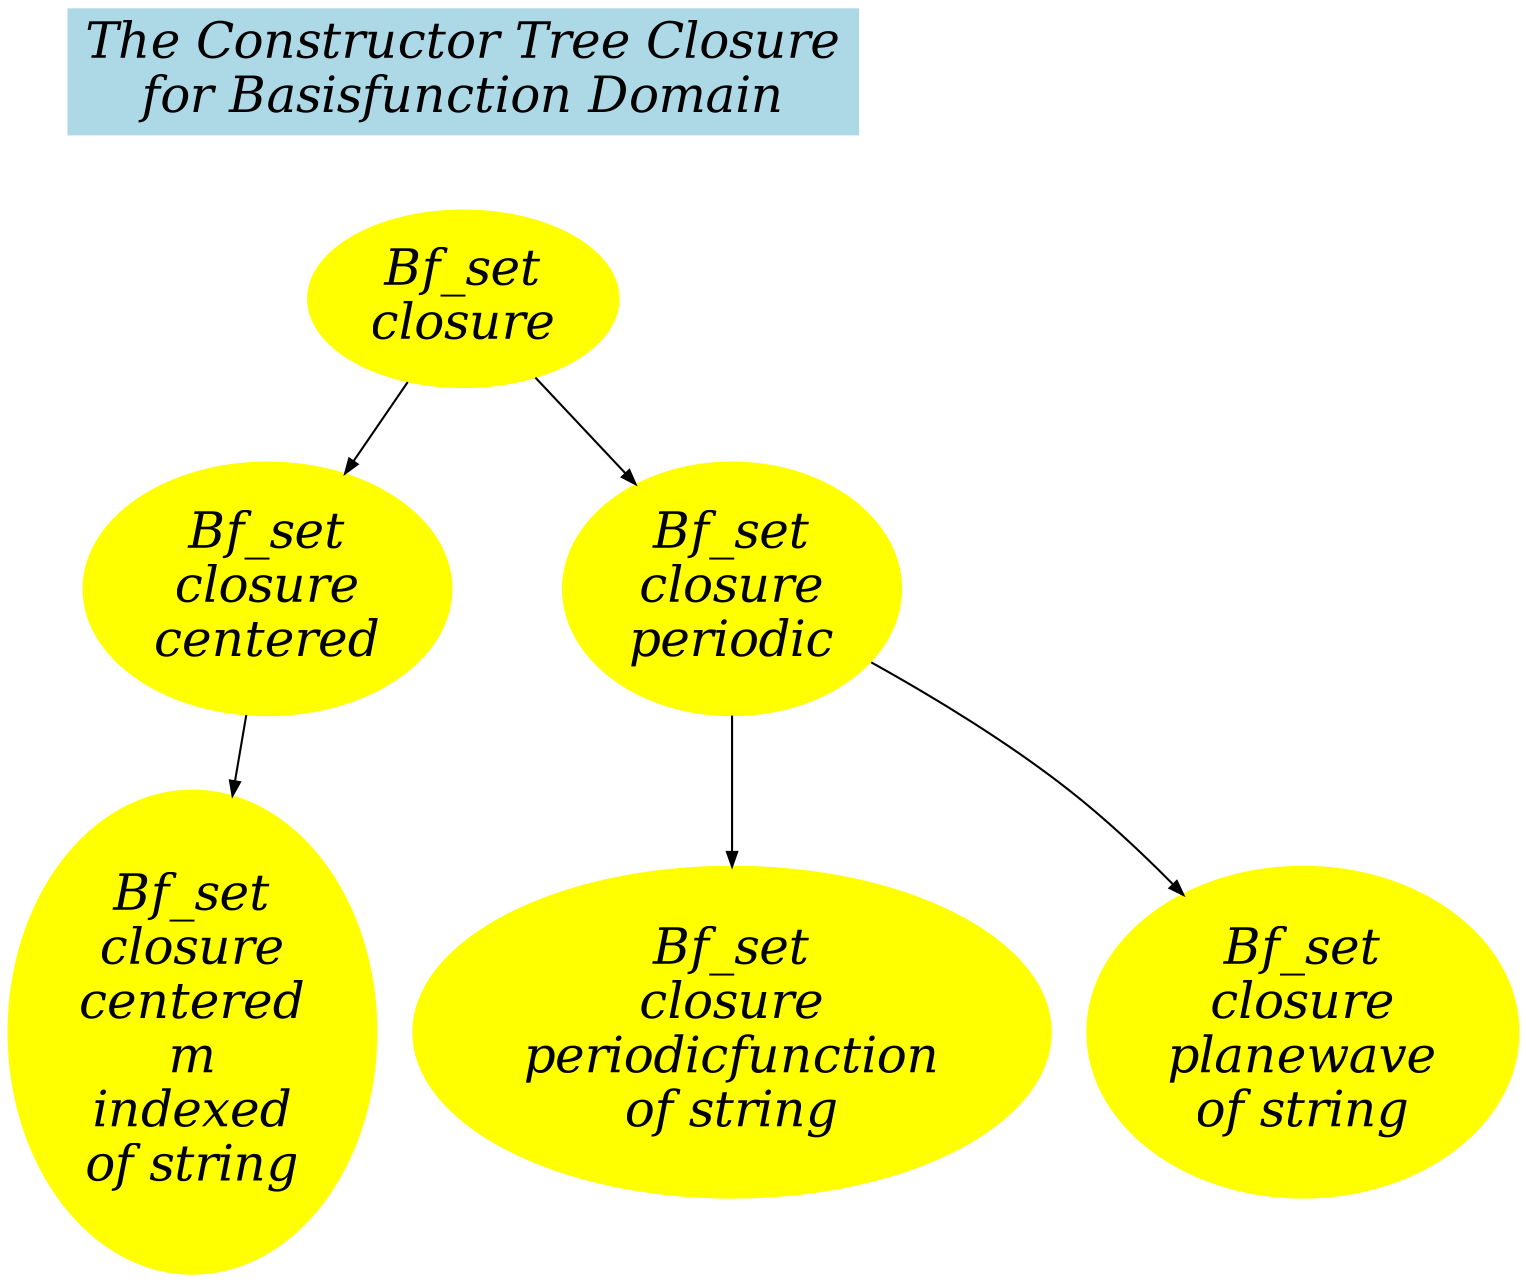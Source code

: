 digraph basisfunction_closure {
  size="14,14";
  node [color=yellow, style=filled, fontsize=24, fontname="Palatino-Italic", fontcolor=black];
  edge [fontname = "Bitstream Vera Sans" fontsize = 12 arrowsize="0.7" dir = down];

  Title [label = "The Constructor Tree Closure\nfor Basisfunction Domain" shape="record" color=lightblue, style=filled];
  Title -> "Bf_set\nclosure" [style="invis"];

  "Bf_set\nclosure" -> {"Bf_set\nclosure\ncentered" "Bf_set\nclosure\nperiodic"};
  "Bf_set\nclosure\ncentered" -> {"Bf_set\nclosure\ncentered\nm\nindexed\nof string"};
  "Bf_set\nclosure\nperiodic" -> {"Bf_set\nclosure\nperiodicfunction\nof string" "Bf_set\nclosure\nplanewave\nof string"};
   }
